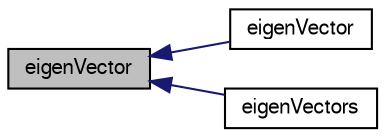 digraph "eigenVector"
{
  bgcolor="transparent";
  edge [fontname="FreeSans",fontsize="10",labelfontname="FreeSans",labelfontsize="10"];
  node [fontname="FreeSans",fontsize="10",shape=record];
  rankdir="LR";
  Node1 [label="eigenVector",height=0.2,width=0.4,color="black", fillcolor="grey75", style="filled" fontcolor="black"];
  Node1 -> Node2 [dir="back",color="midnightblue",fontsize="10",style="solid",fontname="FreeSans"];
  Node2 [label="eigenVector",height=0.2,width=0.4,color="black",URL="$a10237.html#a64494e54a45a073ea986ea61968f66b7"];
  Node1 -> Node3 [dir="back",color="midnightblue",fontsize="10",style="solid",fontname="FreeSans"];
  Node3 [label="eigenVectors",height=0.2,width=0.4,color="black",URL="$a10237.html#a8c9e73d2a3e4751cc6c74e1d69ff3bc9"];
}
